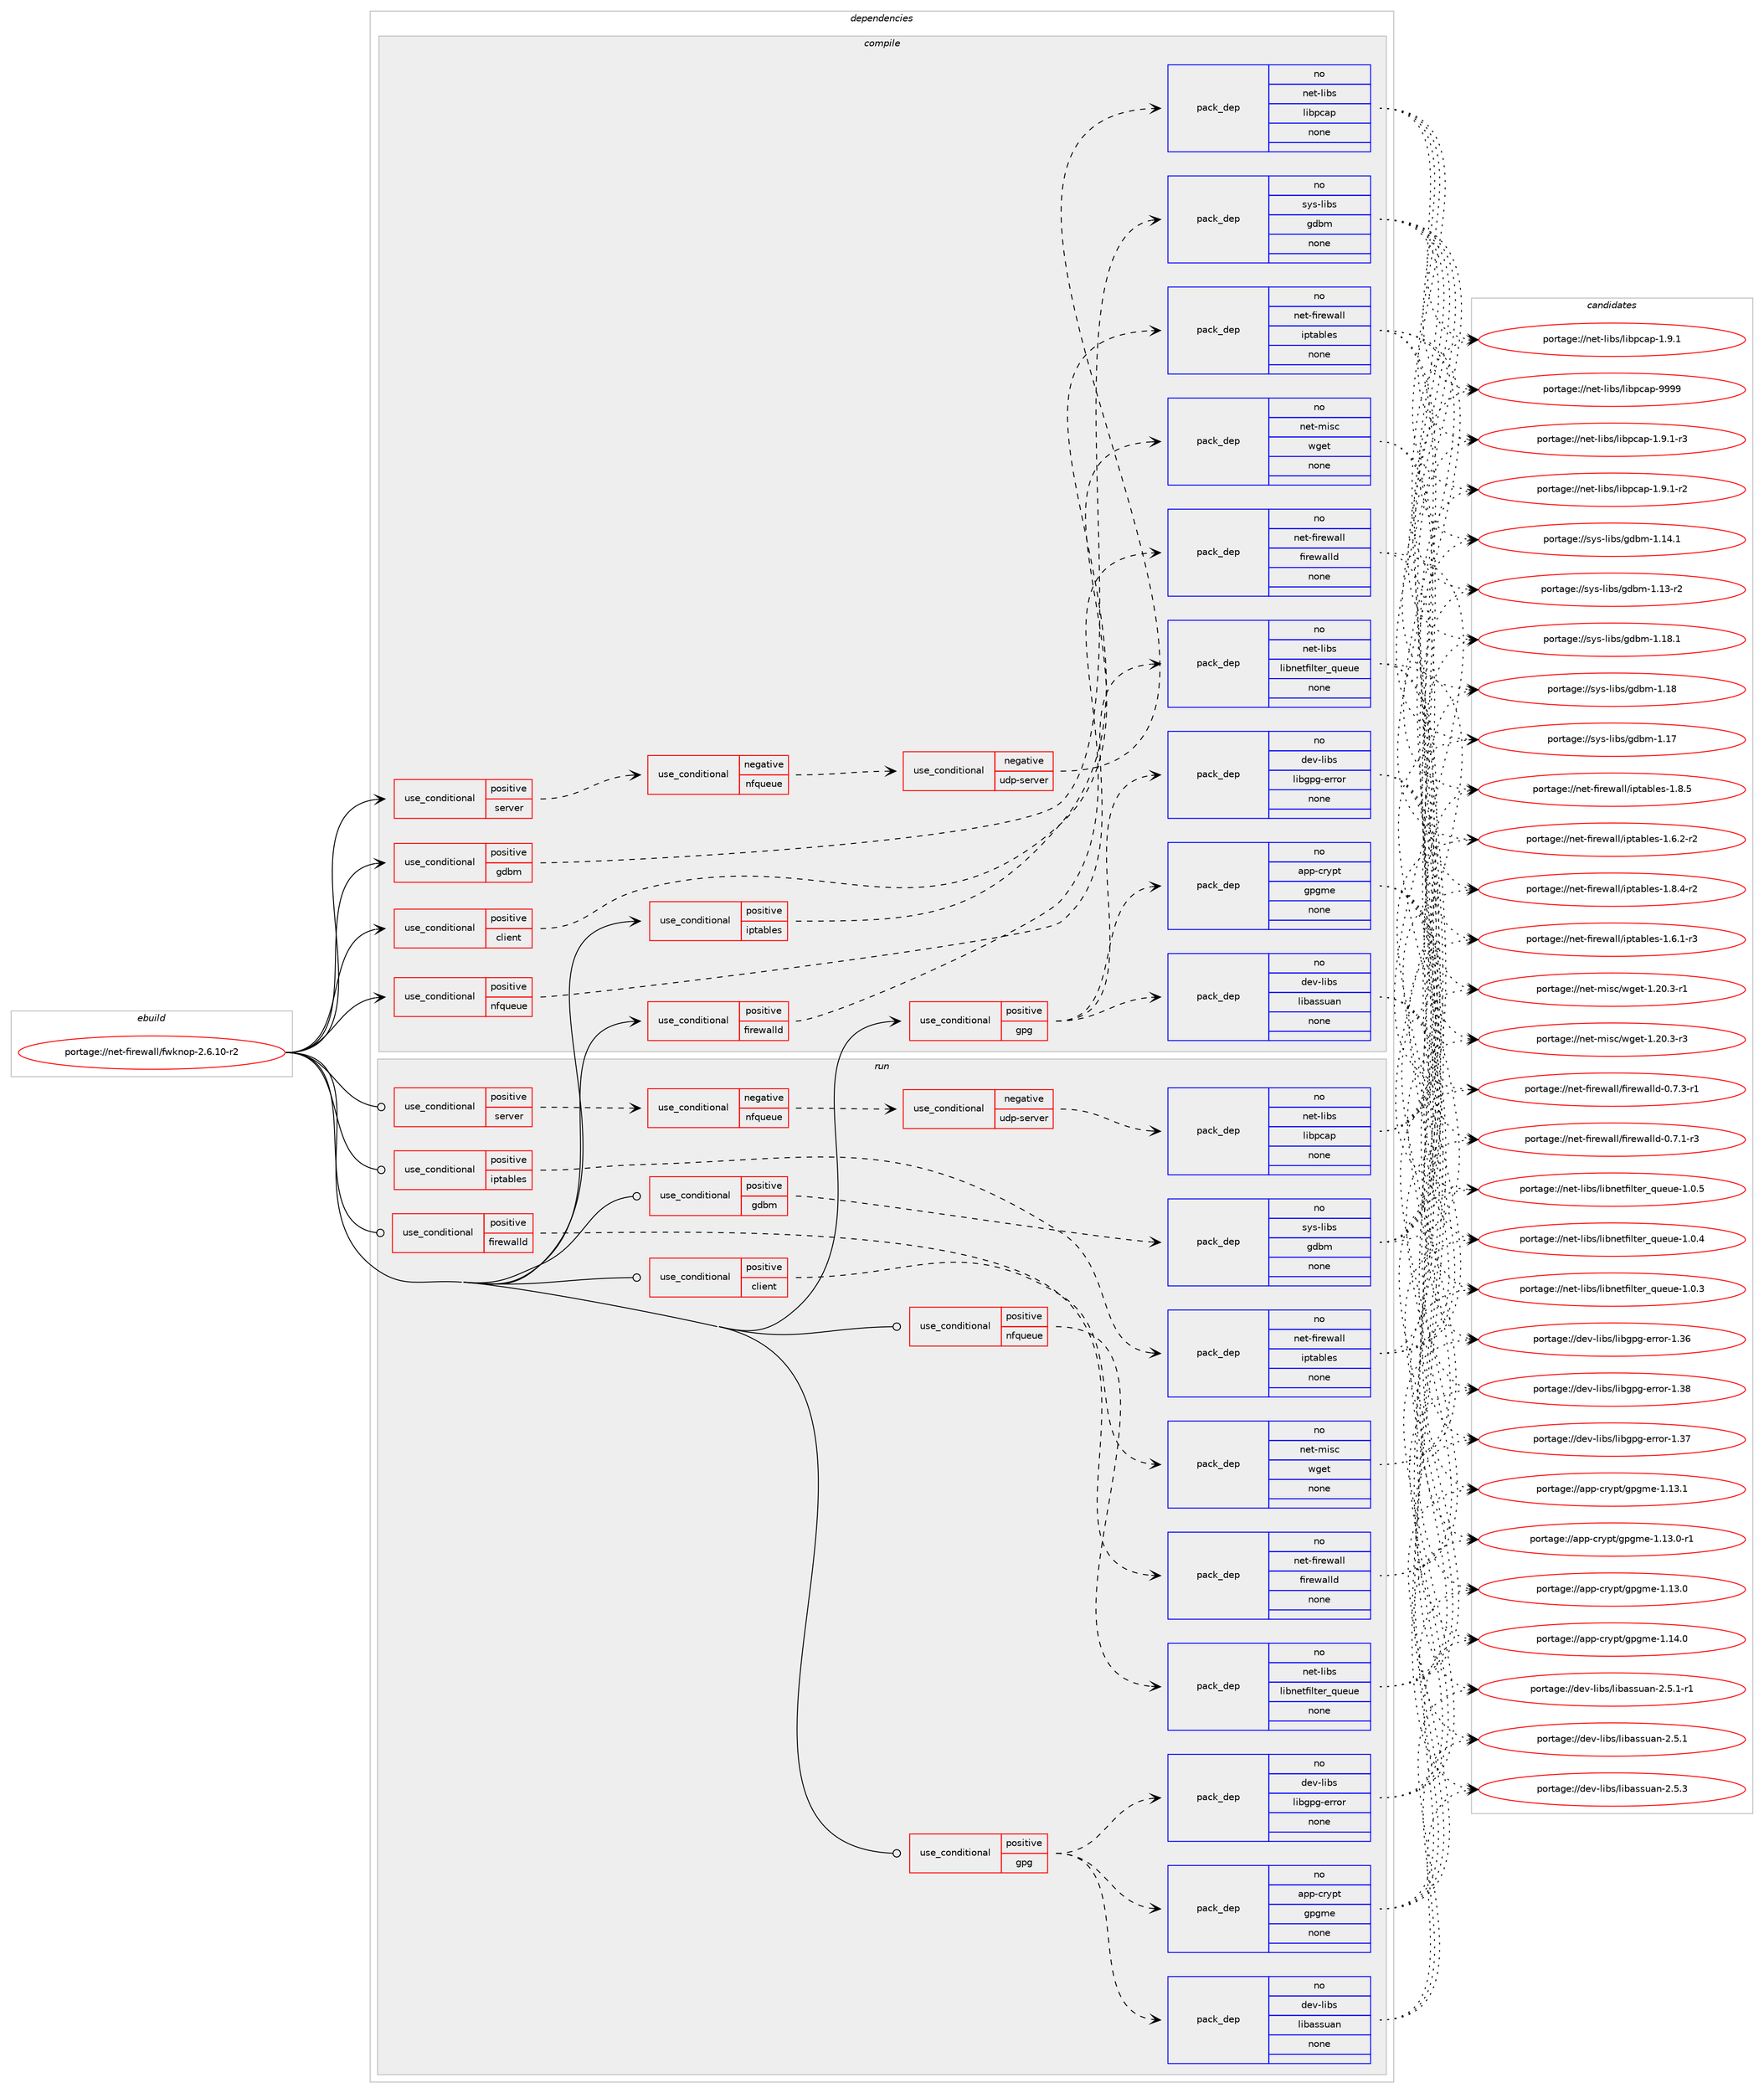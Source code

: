 digraph prolog {

# *************
# Graph options
# *************

newrank=true;
concentrate=true;
compound=true;
graph [rankdir=LR,fontname=Helvetica,fontsize=10,ranksep=1.5];#, ranksep=2.5, nodesep=0.2];
edge  [arrowhead=vee];
node  [fontname=Helvetica,fontsize=10];

# **********
# The ebuild
# **********

subgraph cluster_leftcol {
color=gray;
rank=same;
label=<<i>ebuild</i>>;
id [label="portage://net-firewall/fwknop-2.6.10-r2", color=red, width=4, href="../net-firewall/fwknop-2.6.10-r2.svg"];
}

# ****************
# The dependencies
# ****************

subgraph cluster_midcol {
color=gray;
label=<<i>dependencies</i>>;
subgraph cluster_compile {
fillcolor="#eeeeee";
style=filled;
label=<<i>compile</i>>;
subgraph cond845 {
dependency4886 [label=<<TABLE BORDER="0" CELLBORDER="1" CELLSPACING="0" CELLPADDING="4"><TR><TD ROWSPAN="3" CELLPADDING="10">use_conditional</TD></TR><TR><TD>positive</TD></TR><TR><TD>client</TD></TR></TABLE>>, shape=none, color=red];
subgraph pack3970 {
dependency4887 [label=<<TABLE BORDER="0" CELLBORDER="1" CELLSPACING="0" CELLPADDING="4" WIDTH="220"><TR><TD ROWSPAN="6" CELLPADDING="30">pack_dep</TD></TR><TR><TD WIDTH="110">no</TD></TR><TR><TD>net-misc</TD></TR><TR><TD>wget</TD></TR><TR><TD>none</TD></TR><TR><TD></TD></TR></TABLE>>, shape=none, color=blue];
}
dependency4886:e -> dependency4887:w [weight=20,style="dashed",arrowhead="vee"];
}
id:e -> dependency4886:w [weight=20,style="solid",arrowhead="vee"];
subgraph cond846 {
dependency4888 [label=<<TABLE BORDER="0" CELLBORDER="1" CELLSPACING="0" CELLPADDING="4"><TR><TD ROWSPAN="3" CELLPADDING="10">use_conditional</TD></TR><TR><TD>positive</TD></TR><TR><TD>firewalld</TD></TR></TABLE>>, shape=none, color=red];
subgraph pack3971 {
dependency4889 [label=<<TABLE BORDER="0" CELLBORDER="1" CELLSPACING="0" CELLPADDING="4" WIDTH="220"><TR><TD ROWSPAN="6" CELLPADDING="30">pack_dep</TD></TR><TR><TD WIDTH="110">no</TD></TR><TR><TD>net-firewall</TD></TR><TR><TD>firewalld</TD></TR><TR><TD>none</TD></TR><TR><TD></TD></TR></TABLE>>, shape=none, color=blue];
}
dependency4888:e -> dependency4889:w [weight=20,style="dashed",arrowhead="vee"];
}
id:e -> dependency4888:w [weight=20,style="solid",arrowhead="vee"];
subgraph cond847 {
dependency4890 [label=<<TABLE BORDER="0" CELLBORDER="1" CELLSPACING="0" CELLPADDING="4"><TR><TD ROWSPAN="3" CELLPADDING="10">use_conditional</TD></TR><TR><TD>positive</TD></TR><TR><TD>gdbm</TD></TR></TABLE>>, shape=none, color=red];
subgraph pack3972 {
dependency4891 [label=<<TABLE BORDER="0" CELLBORDER="1" CELLSPACING="0" CELLPADDING="4" WIDTH="220"><TR><TD ROWSPAN="6" CELLPADDING="30">pack_dep</TD></TR><TR><TD WIDTH="110">no</TD></TR><TR><TD>sys-libs</TD></TR><TR><TD>gdbm</TD></TR><TR><TD>none</TD></TR><TR><TD></TD></TR></TABLE>>, shape=none, color=blue];
}
dependency4890:e -> dependency4891:w [weight=20,style="dashed",arrowhead="vee"];
}
id:e -> dependency4890:w [weight=20,style="solid",arrowhead="vee"];
subgraph cond848 {
dependency4892 [label=<<TABLE BORDER="0" CELLBORDER="1" CELLSPACING="0" CELLPADDING="4"><TR><TD ROWSPAN="3" CELLPADDING="10">use_conditional</TD></TR><TR><TD>positive</TD></TR><TR><TD>gpg</TD></TR></TABLE>>, shape=none, color=red];
subgraph pack3973 {
dependency4893 [label=<<TABLE BORDER="0" CELLBORDER="1" CELLSPACING="0" CELLPADDING="4" WIDTH="220"><TR><TD ROWSPAN="6" CELLPADDING="30">pack_dep</TD></TR><TR><TD WIDTH="110">no</TD></TR><TR><TD>app-crypt</TD></TR><TR><TD>gpgme</TD></TR><TR><TD>none</TD></TR><TR><TD></TD></TR></TABLE>>, shape=none, color=blue];
}
dependency4892:e -> dependency4893:w [weight=20,style="dashed",arrowhead="vee"];
subgraph pack3974 {
dependency4894 [label=<<TABLE BORDER="0" CELLBORDER="1" CELLSPACING="0" CELLPADDING="4" WIDTH="220"><TR><TD ROWSPAN="6" CELLPADDING="30">pack_dep</TD></TR><TR><TD WIDTH="110">no</TD></TR><TR><TD>dev-libs</TD></TR><TR><TD>libassuan</TD></TR><TR><TD>none</TD></TR><TR><TD></TD></TR></TABLE>>, shape=none, color=blue];
}
dependency4892:e -> dependency4894:w [weight=20,style="dashed",arrowhead="vee"];
subgraph pack3975 {
dependency4895 [label=<<TABLE BORDER="0" CELLBORDER="1" CELLSPACING="0" CELLPADDING="4" WIDTH="220"><TR><TD ROWSPAN="6" CELLPADDING="30">pack_dep</TD></TR><TR><TD WIDTH="110">no</TD></TR><TR><TD>dev-libs</TD></TR><TR><TD>libgpg-error</TD></TR><TR><TD>none</TD></TR><TR><TD></TD></TR></TABLE>>, shape=none, color=blue];
}
dependency4892:e -> dependency4895:w [weight=20,style="dashed",arrowhead="vee"];
}
id:e -> dependency4892:w [weight=20,style="solid",arrowhead="vee"];
subgraph cond849 {
dependency4896 [label=<<TABLE BORDER="0" CELLBORDER="1" CELLSPACING="0" CELLPADDING="4"><TR><TD ROWSPAN="3" CELLPADDING="10">use_conditional</TD></TR><TR><TD>positive</TD></TR><TR><TD>iptables</TD></TR></TABLE>>, shape=none, color=red];
subgraph pack3976 {
dependency4897 [label=<<TABLE BORDER="0" CELLBORDER="1" CELLSPACING="0" CELLPADDING="4" WIDTH="220"><TR><TD ROWSPAN="6" CELLPADDING="30">pack_dep</TD></TR><TR><TD WIDTH="110">no</TD></TR><TR><TD>net-firewall</TD></TR><TR><TD>iptables</TD></TR><TR><TD>none</TD></TR><TR><TD></TD></TR></TABLE>>, shape=none, color=blue];
}
dependency4896:e -> dependency4897:w [weight=20,style="dashed",arrowhead="vee"];
}
id:e -> dependency4896:w [weight=20,style="solid",arrowhead="vee"];
subgraph cond850 {
dependency4898 [label=<<TABLE BORDER="0" CELLBORDER="1" CELLSPACING="0" CELLPADDING="4"><TR><TD ROWSPAN="3" CELLPADDING="10">use_conditional</TD></TR><TR><TD>positive</TD></TR><TR><TD>nfqueue</TD></TR></TABLE>>, shape=none, color=red];
subgraph pack3977 {
dependency4899 [label=<<TABLE BORDER="0" CELLBORDER="1" CELLSPACING="0" CELLPADDING="4" WIDTH="220"><TR><TD ROWSPAN="6" CELLPADDING="30">pack_dep</TD></TR><TR><TD WIDTH="110">no</TD></TR><TR><TD>net-libs</TD></TR><TR><TD>libnetfilter_queue</TD></TR><TR><TD>none</TD></TR><TR><TD></TD></TR></TABLE>>, shape=none, color=blue];
}
dependency4898:e -> dependency4899:w [weight=20,style="dashed",arrowhead="vee"];
}
id:e -> dependency4898:w [weight=20,style="solid",arrowhead="vee"];
subgraph cond851 {
dependency4900 [label=<<TABLE BORDER="0" CELLBORDER="1" CELLSPACING="0" CELLPADDING="4"><TR><TD ROWSPAN="3" CELLPADDING="10">use_conditional</TD></TR><TR><TD>positive</TD></TR><TR><TD>server</TD></TR></TABLE>>, shape=none, color=red];
subgraph cond852 {
dependency4901 [label=<<TABLE BORDER="0" CELLBORDER="1" CELLSPACING="0" CELLPADDING="4"><TR><TD ROWSPAN="3" CELLPADDING="10">use_conditional</TD></TR><TR><TD>negative</TD></TR><TR><TD>nfqueue</TD></TR></TABLE>>, shape=none, color=red];
subgraph cond853 {
dependency4902 [label=<<TABLE BORDER="0" CELLBORDER="1" CELLSPACING="0" CELLPADDING="4"><TR><TD ROWSPAN="3" CELLPADDING="10">use_conditional</TD></TR><TR><TD>negative</TD></TR><TR><TD>udp-server</TD></TR></TABLE>>, shape=none, color=red];
subgraph pack3978 {
dependency4903 [label=<<TABLE BORDER="0" CELLBORDER="1" CELLSPACING="0" CELLPADDING="4" WIDTH="220"><TR><TD ROWSPAN="6" CELLPADDING="30">pack_dep</TD></TR><TR><TD WIDTH="110">no</TD></TR><TR><TD>net-libs</TD></TR><TR><TD>libpcap</TD></TR><TR><TD>none</TD></TR><TR><TD></TD></TR></TABLE>>, shape=none, color=blue];
}
dependency4902:e -> dependency4903:w [weight=20,style="dashed",arrowhead="vee"];
}
dependency4901:e -> dependency4902:w [weight=20,style="dashed",arrowhead="vee"];
}
dependency4900:e -> dependency4901:w [weight=20,style="dashed",arrowhead="vee"];
}
id:e -> dependency4900:w [weight=20,style="solid",arrowhead="vee"];
}
subgraph cluster_compileandrun {
fillcolor="#eeeeee";
style=filled;
label=<<i>compile and run</i>>;
}
subgraph cluster_run {
fillcolor="#eeeeee";
style=filled;
label=<<i>run</i>>;
subgraph cond854 {
dependency4904 [label=<<TABLE BORDER="0" CELLBORDER="1" CELLSPACING="0" CELLPADDING="4"><TR><TD ROWSPAN="3" CELLPADDING="10">use_conditional</TD></TR><TR><TD>positive</TD></TR><TR><TD>client</TD></TR></TABLE>>, shape=none, color=red];
subgraph pack3979 {
dependency4905 [label=<<TABLE BORDER="0" CELLBORDER="1" CELLSPACING="0" CELLPADDING="4" WIDTH="220"><TR><TD ROWSPAN="6" CELLPADDING="30">pack_dep</TD></TR><TR><TD WIDTH="110">no</TD></TR><TR><TD>net-misc</TD></TR><TR><TD>wget</TD></TR><TR><TD>none</TD></TR><TR><TD></TD></TR></TABLE>>, shape=none, color=blue];
}
dependency4904:e -> dependency4905:w [weight=20,style="dashed",arrowhead="vee"];
}
id:e -> dependency4904:w [weight=20,style="solid",arrowhead="odot"];
subgraph cond855 {
dependency4906 [label=<<TABLE BORDER="0" CELLBORDER="1" CELLSPACING="0" CELLPADDING="4"><TR><TD ROWSPAN="3" CELLPADDING="10">use_conditional</TD></TR><TR><TD>positive</TD></TR><TR><TD>firewalld</TD></TR></TABLE>>, shape=none, color=red];
subgraph pack3980 {
dependency4907 [label=<<TABLE BORDER="0" CELLBORDER="1" CELLSPACING="0" CELLPADDING="4" WIDTH="220"><TR><TD ROWSPAN="6" CELLPADDING="30">pack_dep</TD></TR><TR><TD WIDTH="110">no</TD></TR><TR><TD>net-firewall</TD></TR><TR><TD>firewalld</TD></TR><TR><TD>none</TD></TR><TR><TD></TD></TR></TABLE>>, shape=none, color=blue];
}
dependency4906:e -> dependency4907:w [weight=20,style="dashed",arrowhead="vee"];
}
id:e -> dependency4906:w [weight=20,style="solid",arrowhead="odot"];
subgraph cond856 {
dependency4908 [label=<<TABLE BORDER="0" CELLBORDER="1" CELLSPACING="0" CELLPADDING="4"><TR><TD ROWSPAN="3" CELLPADDING="10">use_conditional</TD></TR><TR><TD>positive</TD></TR><TR><TD>gdbm</TD></TR></TABLE>>, shape=none, color=red];
subgraph pack3981 {
dependency4909 [label=<<TABLE BORDER="0" CELLBORDER="1" CELLSPACING="0" CELLPADDING="4" WIDTH="220"><TR><TD ROWSPAN="6" CELLPADDING="30">pack_dep</TD></TR><TR><TD WIDTH="110">no</TD></TR><TR><TD>sys-libs</TD></TR><TR><TD>gdbm</TD></TR><TR><TD>none</TD></TR><TR><TD></TD></TR></TABLE>>, shape=none, color=blue];
}
dependency4908:e -> dependency4909:w [weight=20,style="dashed",arrowhead="vee"];
}
id:e -> dependency4908:w [weight=20,style="solid",arrowhead="odot"];
subgraph cond857 {
dependency4910 [label=<<TABLE BORDER="0" CELLBORDER="1" CELLSPACING="0" CELLPADDING="4"><TR><TD ROWSPAN="3" CELLPADDING="10">use_conditional</TD></TR><TR><TD>positive</TD></TR><TR><TD>gpg</TD></TR></TABLE>>, shape=none, color=red];
subgraph pack3982 {
dependency4911 [label=<<TABLE BORDER="0" CELLBORDER="1" CELLSPACING="0" CELLPADDING="4" WIDTH="220"><TR><TD ROWSPAN="6" CELLPADDING="30">pack_dep</TD></TR><TR><TD WIDTH="110">no</TD></TR><TR><TD>app-crypt</TD></TR><TR><TD>gpgme</TD></TR><TR><TD>none</TD></TR><TR><TD></TD></TR></TABLE>>, shape=none, color=blue];
}
dependency4910:e -> dependency4911:w [weight=20,style="dashed",arrowhead="vee"];
subgraph pack3983 {
dependency4912 [label=<<TABLE BORDER="0" CELLBORDER="1" CELLSPACING="0" CELLPADDING="4" WIDTH="220"><TR><TD ROWSPAN="6" CELLPADDING="30">pack_dep</TD></TR><TR><TD WIDTH="110">no</TD></TR><TR><TD>dev-libs</TD></TR><TR><TD>libassuan</TD></TR><TR><TD>none</TD></TR><TR><TD></TD></TR></TABLE>>, shape=none, color=blue];
}
dependency4910:e -> dependency4912:w [weight=20,style="dashed",arrowhead="vee"];
subgraph pack3984 {
dependency4913 [label=<<TABLE BORDER="0" CELLBORDER="1" CELLSPACING="0" CELLPADDING="4" WIDTH="220"><TR><TD ROWSPAN="6" CELLPADDING="30">pack_dep</TD></TR><TR><TD WIDTH="110">no</TD></TR><TR><TD>dev-libs</TD></TR><TR><TD>libgpg-error</TD></TR><TR><TD>none</TD></TR><TR><TD></TD></TR></TABLE>>, shape=none, color=blue];
}
dependency4910:e -> dependency4913:w [weight=20,style="dashed",arrowhead="vee"];
}
id:e -> dependency4910:w [weight=20,style="solid",arrowhead="odot"];
subgraph cond858 {
dependency4914 [label=<<TABLE BORDER="0" CELLBORDER="1" CELLSPACING="0" CELLPADDING="4"><TR><TD ROWSPAN="3" CELLPADDING="10">use_conditional</TD></TR><TR><TD>positive</TD></TR><TR><TD>iptables</TD></TR></TABLE>>, shape=none, color=red];
subgraph pack3985 {
dependency4915 [label=<<TABLE BORDER="0" CELLBORDER="1" CELLSPACING="0" CELLPADDING="4" WIDTH="220"><TR><TD ROWSPAN="6" CELLPADDING="30">pack_dep</TD></TR><TR><TD WIDTH="110">no</TD></TR><TR><TD>net-firewall</TD></TR><TR><TD>iptables</TD></TR><TR><TD>none</TD></TR><TR><TD></TD></TR></TABLE>>, shape=none, color=blue];
}
dependency4914:e -> dependency4915:w [weight=20,style="dashed",arrowhead="vee"];
}
id:e -> dependency4914:w [weight=20,style="solid",arrowhead="odot"];
subgraph cond859 {
dependency4916 [label=<<TABLE BORDER="0" CELLBORDER="1" CELLSPACING="0" CELLPADDING="4"><TR><TD ROWSPAN="3" CELLPADDING="10">use_conditional</TD></TR><TR><TD>positive</TD></TR><TR><TD>nfqueue</TD></TR></TABLE>>, shape=none, color=red];
subgraph pack3986 {
dependency4917 [label=<<TABLE BORDER="0" CELLBORDER="1" CELLSPACING="0" CELLPADDING="4" WIDTH="220"><TR><TD ROWSPAN="6" CELLPADDING="30">pack_dep</TD></TR><TR><TD WIDTH="110">no</TD></TR><TR><TD>net-libs</TD></TR><TR><TD>libnetfilter_queue</TD></TR><TR><TD>none</TD></TR><TR><TD></TD></TR></TABLE>>, shape=none, color=blue];
}
dependency4916:e -> dependency4917:w [weight=20,style="dashed",arrowhead="vee"];
}
id:e -> dependency4916:w [weight=20,style="solid",arrowhead="odot"];
subgraph cond860 {
dependency4918 [label=<<TABLE BORDER="0" CELLBORDER="1" CELLSPACING="0" CELLPADDING="4"><TR><TD ROWSPAN="3" CELLPADDING="10">use_conditional</TD></TR><TR><TD>positive</TD></TR><TR><TD>server</TD></TR></TABLE>>, shape=none, color=red];
subgraph cond861 {
dependency4919 [label=<<TABLE BORDER="0" CELLBORDER="1" CELLSPACING="0" CELLPADDING="4"><TR><TD ROWSPAN="3" CELLPADDING="10">use_conditional</TD></TR><TR><TD>negative</TD></TR><TR><TD>nfqueue</TD></TR></TABLE>>, shape=none, color=red];
subgraph cond862 {
dependency4920 [label=<<TABLE BORDER="0" CELLBORDER="1" CELLSPACING="0" CELLPADDING="4"><TR><TD ROWSPAN="3" CELLPADDING="10">use_conditional</TD></TR><TR><TD>negative</TD></TR><TR><TD>udp-server</TD></TR></TABLE>>, shape=none, color=red];
subgraph pack3987 {
dependency4921 [label=<<TABLE BORDER="0" CELLBORDER="1" CELLSPACING="0" CELLPADDING="4" WIDTH="220"><TR><TD ROWSPAN="6" CELLPADDING="30">pack_dep</TD></TR><TR><TD WIDTH="110">no</TD></TR><TR><TD>net-libs</TD></TR><TR><TD>libpcap</TD></TR><TR><TD>none</TD></TR><TR><TD></TD></TR></TABLE>>, shape=none, color=blue];
}
dependency4920:e -> dependency4921:w [weight=20,style="dashed",arrowhead="vee"];
}
dependency4919:e -> dependency4920:w [weight=20,style="dashed",arrowhead="vee"];
}
dependency4918:e -> dependency4919:w [weight=20,style="dashed",arrowhead="vee"];
}
id:e -> dependency4918:w [weight=20,style="solid",arrowhead="odot"];
}
}

# **************
# The candidates
# **************

subgraph cluster_choices {
rank=same;
color=gray;
label=<<i>candidates</i>>;

subgraph choice3970 {
color=black;
nodesep=1;
choice110101116451091051159947119103101116454946504846514511451 [label="portage://net-misc/wget-1.20.3-r3", color=red, width=4,href="../net-misc/wget-1.20.3-r3.svg"];
choice110101116451091051159947119103101116454946504846514511449 [label="portage://net-misc/wget-1.20.3-r1", color=red, width=4,href="../net-misc/wget-1.20.3-r1.svg"];
dependency4887:e -> choice110101116451091051159947119103101116454946504846514511451:w [style=dotted,weight="100"];
dependency4887:e -> choice110101116451091051159947119103101116454946504846514511449:w [style=dotted,weight="100"];
}
subgraph choice3971 {
color=black;
nodesep=1;
choice110101116451021051141011199710810847102105114101119971081081004548465546514511449 [label="portage://net-firewall/firewalld-0.7.3-r1", color=red, width=4,href="../net-firewall/firewalld-0.7.3-r1.svg"];
choice110101116451021051141011199710810847102105114101119971081081004548465546494511451 [label="portage://net-firewall/firewalld-0.7.1-r3", color=red, width=4,href="../net-firewall/firewalld-0.7.1-r3.svg"];
dependency4889:e -> choice110101116451021051141011199710810847102105114101119971081081004548465546514511449:w [style=dotted,weight="100"];
dependency4889:e -> choice110101116451021051141011199710810847102105114101119971081081004548465546494511451:w [style=dotted,weight="100"];
}
subgraph choice3972 {
color=black;
nodesep=1;
choice1151211154510810598115471031009810945494649564649 [label="portage://sys-libs/gdbm-1.18.1", color=red, width=4,href="../sys-libs/gdbm-1.18.1.svg"];
choice115121115451081059811547103100981094549464956 [label="portage://sys-libs/gdbm-1.18", color=red, width=4,href="../sys-libs/gdbm-1.18.svg"];
choice115121115451081059811547103100981094549464955 [label="portage://sys-libs/gdbm-1.17", color=red, width=4,href="../sys-libs/gdbm-1.17.svg"];
choice1151211154510810598115471031009810945494649524649 [label="portage://sys-libs/gdbm-1.14.1", color=red, width=4,href="../sys-libs/gdbm-1.14.1.svg"];
choice1151211154510810598115471031009810945494649514511450 [label="portage://sys-libs/gdbm-1.13-r2", color=red, width=4,href="../sys-libs/gdbm-1.13-r2.svg"];
dependency4891:e -> choice1151211154510810598115471031009810945494649564649:w [style=dotted,weight="100"];
dependency4891:e -> choice115121115451081059811547103100981094549464956:w [style=dotted,weight="100"];
dependency4891:e -> choice115121115451081059811547103100981094549464955:w [style=dotted,weight="100"];
dependency4891:e -> choice1151211154510810598115471031009810945494649524649:w [style=dotted,weight="100"];
dependency4891:e -> choice1151211154510810598115471031009810945494649514511450:w [style=dotted,weight="100"];
}
subgraph choice3973 {
color=black;
nodesep=1;
choice9711211245991141211121164710311210310910145494649524648 [label="portage://app-crypt/gpgme-1.14.0", color=red, width=4,href="../app-crypt/gpgme-1.14.0.svg"];
choice9711211245991141211121164710311210310910145494649514649 [label="portage://app-crypt/gpgme-1.13.1", color=red, width=4,href="../app-crypt/gpgme-1.13.1.svg"];
choice97112112459911412111211647103112103109101454946495146484511449 [label="portage://app-crypt/gpgme-1.13.0-r1", color=red, width=4,href="../app-crypt/gpgme-1.13.0-r1.svg"];
choice9711211245991141211121164710311210310910145494649514648 [label="portage://app-crypt/gpgme-1.13.0", color=red, width=4,href="../app-crypt/gpgme-1.13.0.svg"];
dependency4893:e -> choice9711211245991141211121164710311210310910145494649524648:w [style=dotted,weight="100"];
dependency4893:e -> choice9711211245991141211121164710311210310910145494649514649:w [style=dotted,weight="100"];
dependency4893:e -> choice97112112459911412111211647103112103109101454946495146484511449:w [style=dotted,weight="100"];
dependency4893:e -> choice9711211245991141211121164710311210310910145494649514648:w [style=dotted,weight="100"];
}
subgraph choice3974 {
color=black;
nodesep=1;
choice100101118451081059811547108105989711511511797110455046534651 [label="portage://dev-libs/libassuan-2.5.3", color=red, width=4,href="../dev-libs/libassuan-2.5.3.svg"];
choice1001011184510810598115471081059897115115117971104550465346494511449 [label="portage://dev-libs/libassuan-2.5.1-r1", color=red, width=4,href="../dev-libs/libassuan-2.5.1-r1.svg"];
choice100101118451081059811547108105989711511511797110455046534649 [label="portage://dev-libs/libassuan-2.5.1", color=red, width=4,href="../dev-libs/libassuan-2.5.1.svg"];
dependency4894:e -> choice100101118451081059811547108105989711511511797110455046534651:w [style=dotted,weight="100"];
dependency4894:e -> choice1001011184510810598115471081059897115115117971104550465346494511449:w [style=dotted,weight="100"];
dependency4894:e -> choice100101118451081059811547108105989711511511797110455046534649:w [style=dotted,weight="100"];
}
subgraph choice3975 {
color=black;
nodesep=1;
choice10010111845108105981154710810598103112103451011141141111144549465156 [label="portage://dev-libs/libgpg-error-1.38", color=red, width=4,href="../dev-libs/libgpg-error-1.38.svg"];
choice10010111845108105981154710810598103112103451011141141111144549465155 [label="portage://dev-libs/libgpg-error-1.37", color=red, width=4,href="../dev-libs/libgpg-error-1.37.svg"];
choice10010111845108105981154710810598103112103451011141141111144549465154 [label="portage://dev-libs/libgpg-error-1.36", color=red, width=4,href="../dev-libs/libgpg-error-1.36.svg"];
dependency4895:e -> choice10010111845108105981154710810598103112103451011141141111144549465156:w [style=dotted,weight="100"];
dependency4895:e -> choice10010111845108105981154710810598103112103451011141141111144549465155:w [style=dotted,weight="100"];
dependency4895:e -> choice10010111845108105981154710810598103112103451011141141111144549465154:w [style=dotted,weight="100"];
}
subgraph choice3976 {
color=black;
nodesep=1;
choice1101011164510210511410111997108108471051121169798108101115454946564653 [label="portage://net-firewall/iptables-1.8.5", color=red, width=4,href="../net-firewall/iptables-1.8.5.svg"];
choice11010111645102105114101119971081084710511211697981081011154549465646524511450 [label="portage://net-firewall/iptables-1.8.4-r2", color=red, width=4,href="../net-firewall/iptables-1.8.4-r2.svg"];
choice11010111645102105114101119971081084710511211697981081011154549465446504511450 [label="portage://net-firewall/iptables-1.6.2-r2", color=red, width=4,href="../net-firewall/iptables-1.6.2-r2.svg"];
choice11010111645102105114101119971081084710511211697981081011154549465446494511451 [label="portage://net-firewall/iptables-1.6.1-r3", color=red, width=4,href="../net-firewall/iptables-1.6.1-r3.svg"];
dependency4897:e -> choice1101011164510210511410111997108108471051121169798108101115454946564653:w [style=dotted,weight="100"];
dependency4897:e -> choice11010111645102105114101119971081084710511211697981081011154549465646524511450:w [style=dotted,weight="100"];
dependency4897:e -> choice11010111645102105114101119971081084710511211697981081011154549465446504511450:w [style=dotted,weight="100"];
dependency4897:e -> choice11010111645102105114101119971081084710511211697981081011154549465446494511451:w [style=dotted,weight="100"];
}
subgraph choice3977 {
color=black;
nodesep=1;
choice1101011164510810598115471081059811010111610210510811610111495113117101117101454946484653 [label="portage://net-libs/libnetfilter_queue-1.0.5", color=red, width=4,href="../net-libs/libnetfilter_queue-1.0.5.svg"];
choice1101011164510810598115471081059811010111610210510811610111495113117101117101454946484652 [label="portage://net-libs/libnetfilter_queue-1.0.4", color=red, width=4,href="../net-libs/libnetfilter_queue-1.0.4.svg"];
choice1101011164510810598115471081059811010111610210510811610111495113117101117101454946484651 [label="portage://net-libs/libnetfilter_queue-1.0.3", color=red, width=4,href="../net-libs/libnetfilter_queue-1.0.3.svg"];
dependency4899:e -> choice1101011164510810598115471081059811010111610210510811610111495113117101117101454946484653:w [style=dotted,weight="100"];
dependency4899:e -> choice1101011164510810598115471081059811010111610210510811610111495113117101117101454946484652:w [style=dotted,weight="100"];
dependency4899:e -> choice1101011164510810598115471081059811010111610210510811610111495113117101117101454946484651:w [style=dotted,weight="100"];
}
subgraph choice3978 {
color=black;
nodesep=1;
choice1101011164510810598115471081059811299971124557575757 [label="portage://net-libs/libpcap-9999", color=red, width=4,href="../net-libs/libpcap-9999.svg"];
choice1101011164510810598115471081059811299971124549465746494511451 [label="portage://net-libs/libpcap-1.9.1-r3", color=red, width=4,href="../net-libs/libpcap-1.9.1-r3.svg"];
choice1101011164510810598115471081059811299971124549465746494511450 [label="portage://net-libs/libpcap-1.9.1-r2", color=red, width=4,href="../net-libs/libpcap-1.9.1-r2.svg"];
choice110101116451081059811547108105981129997112454946574649 [label="portage://net-libs/libpcap-1.9.1", color=red, width=4,href="../net-libs/libpcap-1.9.1.svg"];
dependency4903:e -> choice1101011164510810598115471081059811299971124557575757:w [style=dotted,weight="100"];
dependency4903:e -> choice1101011164510810598115471081059811299971124549465746494511451:w [style=dotted,weight="100"];
dependency4903:e -> choice1101011164510810598115471081059811299971124549465746494511450:w [style=dotted,weight="100"];
dependency4903:e -> choice110101116451081059811547108105981129997112454946574649:w [style=dotted,weight="100"];
}
subgraph choice3979 {
color=black;
nodesep=1;
choice110101116451091051159947119103101116454946504846514511451 [label="portage://net-misc/wget-1.20.3-r3", color=red, width=4,href="../net-misc/wget-1.20.3-r3.svg"];
choice110101116451091051159947119103101116454946504846514511449 [label="portage://net-misc/wget-1.20.3-r1", color=red, width=4,href="../net-misc/wget-1.20.3-r1.svg"];
dependency4905:e -> choice110101116451091051159947119103101116454946504846514511451:w [style=dotted,weight="100"];
dependency4905:e -> choice110101116451091051159947119103101116454946504846514511449:w [style=dotted,weight="100"];
}
subgraph choice3980 {
color=black;
nodesep=1;
choice110101116451021051141011199710810847102105114101119971081081004548465546514511449 [label="portage://net-firewall/firewalld-0.7.3-r1", color=red, width=4,href="../net-firewall/firewalld-0.7.3-r1.svg"];
choice110101116451021051141011199710810847102105114101119971081081004548465546494511451 [label="portage://net-firewall/firewalld-0.7.1-r3", color=red, width=4,href="../net-firewall/firewalld-0.7.1-r3.svg"];
dependency4907:e -> choice110101116451021051141011199710810847102105114101119971081081004548465546514511449:w [style=dotted,weight="100"];
dependency4907:e -> choice110101116451021051141011199710810847102105114101119971081081004548465546494511451:w [style=dotted,weight="100"];
}
subgraph choice3981 {
color=black;
nodesep=1;
choice1151211154510810598115471031009810945494649564649 [label="portage://sys-libs/gdbm-1.18.1", color=red, width=4,href="../sys-libs/gdbm-1.18.1.svg"];
choice115121115451081059811547103100981094549464956 [label="portage://sys-libs/gdbm-1.18", color=red, width=4,href="../sys-libs/gdbm-1.18.svg"];
choice115121115451081059811547103100981094549464955 [label="portage://sys-libs/gdbm-1.17", color=red, width=4,href="../sys-libs/gdbm-1.17.svg"];
choice1151211154510810598115471031009810945494649524649 [label="portage://sys-libs/gdbm-1.14.1", color=red, width=4,href="../sys-libs/gdbm-1.14.1.svg"];
choice1151211154510810598115471031009810945494649514511450 [label="portage://sys-libs/gdbm-1.13-r2", color=red, width=4,href="../sys-libs/gdbm-1.13-r2.svg"];
dependency4909:e -> choice1151211154510810598115471031009810945494649564649:w [style=dotted,weight="100"];
dependency4909:e -> choice115121115451081059811547103100981094549464956:w [style=dotted,weight="100"];
dependency4909:e -> choice115121115451081059811547103100981094549464955:w [style=dotted,weight="100"];
dependency4909:e -> choice1151211154510810598115471031009810945494649524649:w [style=dotted,weight="100"];
dependency4909:e -> choice1151211154510810598115471031009810945494649514511450:w [style=dotted,weight="100"];
}
subgraph choice3982 {
color=black;
nodesep=1;
choice9711211245991141211121164710311210310910145494649524648 [label="portage://app-crypt/gpgme-1.14.0", color=red, width=4,href="../app-crypt/gpgme-1.14.0.svg"];
choice9711211245991141211121164710311210310910145494649514649 [label="portage://app-crypt/gpgme-1.13.1", color=red, width=4,href="../app-crypt/gpgme-1.13.1.svg"];
choice97112112459911412111211647103112103109101454946495146484511449 [label="portage://app-crypt/gpgme-1.13.0-r1", color=red, width=4,href="../app-crypt/gpgme-1.13.0-r1.svg"];
choice9711211245991141211121164710311210310910145494649514648 [label="portage://app-crypt/gpgme-1.13.0", color=red, width=4,href="../app-crypt/gpgme-1.13.0.svg"];
dependency4911:e -> choice9711211245991141211121164710311210310910145494649524648:w [style=dotted,weight="100"];
dependency4911:e -> choice9711211245991141211121164710311210310910145494649514649:w [style=dotted,weight="100"];
dependency4911:e -> choice97112112459911412111211647103112103109101454946495146484511449:w [style=dotted,weight="100"];
dependency4911:e -> choice9711211245991141211121164710311210310910145494649514648:w [style=dotted,weight="100"];
}
subgraph choice3983 {
color=black;
nodesep=1;
choice100101118451081059811547108105989711511511797110455046534651 [label="portage://dev-libs/libassuan-2.5.3", color=red, width=4,href="../dev-libs/libassuan-2.5.3.svg"];
choice1001011184510810598115471081059897115115117971104550465346494511449 [label="portage://dev-libs/libassuan-2.5.1-r1", color=red, width=4,href="../dev-libs/libassuan-2.5.1-r1.svg"];
choice100101118451081059811547108105989711511511797110455046534649 [label="portage://dev-libs/libassuan-2.5.1", color=red, width=4,href="../dev-libs/libassuan-2.5.1.svg"];
dependency4912:e -> choice100101118451081059811547108105989711511511797110455046534651:w [style=dotted,weight="100"];
dependency4912:e -> choice1001011184510810598115471081059897115115117971104550465346494511449:w [style=dotted,weight="100"];
dependency4912:e -> choice100101118451081059811547108105989711511511797110455046534649:w [style=dotted,weight="100"];
}
subgraph choice3984 {
color=black;
nodesep=1;
choice10010111845108105981154710810598103112103451011141141111144549465156 [label="portage://dev-libs/libgpg-error-1.38", color=red, width=4,href="../dev-libs/libgpg-error-1.38.svg"];
choice10010111845108105981154710810598103112103451011141141111144549465155 [label="portage://dev-libs/libgpg-error-1.37", color=red, width=4,href="../dev-libs/libgpg-error-1.37.svg"];
choice10010111845108105981154710810598103112103451011141141111144549465154 [label="portage://dev-libs/libgpg-error-1.36", color=red, width=4,href="../dev-libs/libgpg-error-1.36.svg"];
dependency4913:e -> choice10010111845108105981154710810598103112103451011141141111144549465156:w [style=dotted,weight="100"];
dependency4913:e -> choice10010111845108105981154710810598103112103451011141141111144549465155:w [style=dotted,weight="100"];
dependency4913:e -> choice10010111845108105981154710810598103112103451011141141111144549465154:w [style=dotted,weight="100"];
}
subgraph choice3985 {
color=black;
nodesep=1;
choice1101011164510210511410111997108108471051121169798108101115454946564653 [label="portage://net-firewall/iptables-1.8.5", color=red, width=4,href="../net-firewall/iptables-1.8.5.svg"];
choice11010111645102105114101119971081084710511211697981081011154549465646524511450 [label="portage://net-firewall/iptables-1.8.4-r2", color=red, width=4,href="../net-firewall/iptables-1.8.4-r2.svg"];
choice11010111645102105114101119971081084710511211697981081011154549465446504511450 [label="portage://net-firewall/iptables-1.6.2-r2", color=red, width=4,href="../net-firewall/iptables-1.6.2-r2.svg"];
choice11010111645102105114101119971081084710511211697981081011154549465446494511451 [label="portage://net-firewall/iptables-1.6.1-r3", color=red, width=4,href="../net-firewall/iptables-1.6.1-r3.svg"];
dependency4915:e -> choice1101011164510210511410111997108108471051121169798108101115454946564653:w [style=dotted,weight="100"];
dependency4915:e -> choice11010111645102105114101119971081084710511211697981081011154549465646524511450:w [style=dotted,weight="100"];
dependency4915:e -> choice11010111645102105114101119971081084710511211697981081011154549465446504511450:w [style=dotted,weight="100"];
dependency4915:e -> choice11010111645102105114101119971081084710511211697981081011154549465446494511451:w [style=dotted,weight="100"];
}
subgraph choice3986 {
color=black;
nodesep=1;
choice1101011164510810598115471081059811010111610210510811610111495113117101117101454946484653 [label="portage://net-libs/libnetfilter_queue-1.0.5", color=red, width=4,href="../net-libs/libnetfilter_queue-1.0.5.svg"];
choice1101011164510810598115471081059811010111610210510811610111495113117101117101454946484652 [label="portage://net-libs/libnetfilter_queue-1.0.4", color=red, width=4,href="../net-libs/libnetfilter_queue-1.0.4.svg"];
choice1101011164510810598115471081059811010111610210510811610111495113117101117101454946484651 [label="portage://net-libs/libnetfilter_queue-1.0.3", color=red, width=4,href="../net-libs/libnetfilter_queue-1.0.3.svg"];
dependency4917:e -> choice1101011164510810598115471081059811010111610210510811610111495113117101117101454946484653:w [style=dotted,weight="100"];
dependency4917:e -> choice1101011164510810598115471081059811010111610210510811610111495113117101117101454946484652:w [style=dotted,weight="100"];
dependency4917:e -> choice1101011164510810598115471081059811010111610210510811610111495113117101117101454946484651:w [style=dotted,weight="100"];
}
subgraph choice3987 {
color=black;
nodesep=1;
choice1101011164510810598115471081059811299971124557575757 [label="portage://net-libs/libpcap-9999", color=red, width=4,href="../net-libs/libpcap-9999.svg"];
choice1101011164510810598115471081059811299971124549465746494511451 [label="portage://net-libs/libpcap-1.9.1-r3", color=red, width=4,href="../net-libs/libpcap-1.9.1-r3.svg"];
choice1101011164510810598115471081059811299971124549465746494511450 [label="portage://net-libs/libpcap-1.9.1-r2", color=red, width=4,href="../net-libs/libpcap-1.9.1-r2.svg"];
choice110101116451081059811547108105981129997112454946574649 [label="portage://net-libs/libpcap-1.9.1", color=red, width=4,href="../net-libs/libpcap-1.9.1.svg"];
dependency4921:e -> choice1101011164510810598115471081059811299971124557575757:w [style=dotted,weight="100"];
dependency4921:e -> choice1101011164510810598115471081059811299971124549465746494511451:w [style=dotted,weight="100"];
dependency4921:e -> choice1101011164510810598115471081059811299971124549465746494511450:w [style=dotted,weight="100"];
dependency4921:e -> choice110101116451081059811547108105981129997112454946574649:w [style=dotted,weight="100"];
}
}

}
